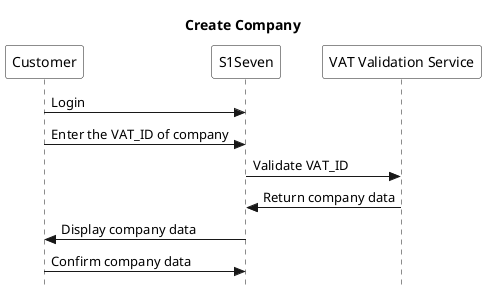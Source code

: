 @startuml
title Create Company
skinparam style strictuml 
participant Customer #FFFFFF
participant S1Seven #FFFFFF
participant "VAT Validation Service" as VAT #FFFFFF
Customer -> S1Seven: Login
Customer -> S1Seven: Enter the VAT_ID of company
S1Seven -> VAT: Validate VAT_ID 
VAT -> S1Seven: Return company data
S1Seven -> Customer: Display company data
Customer -> S1Seven: Confirm company data
@enduml
